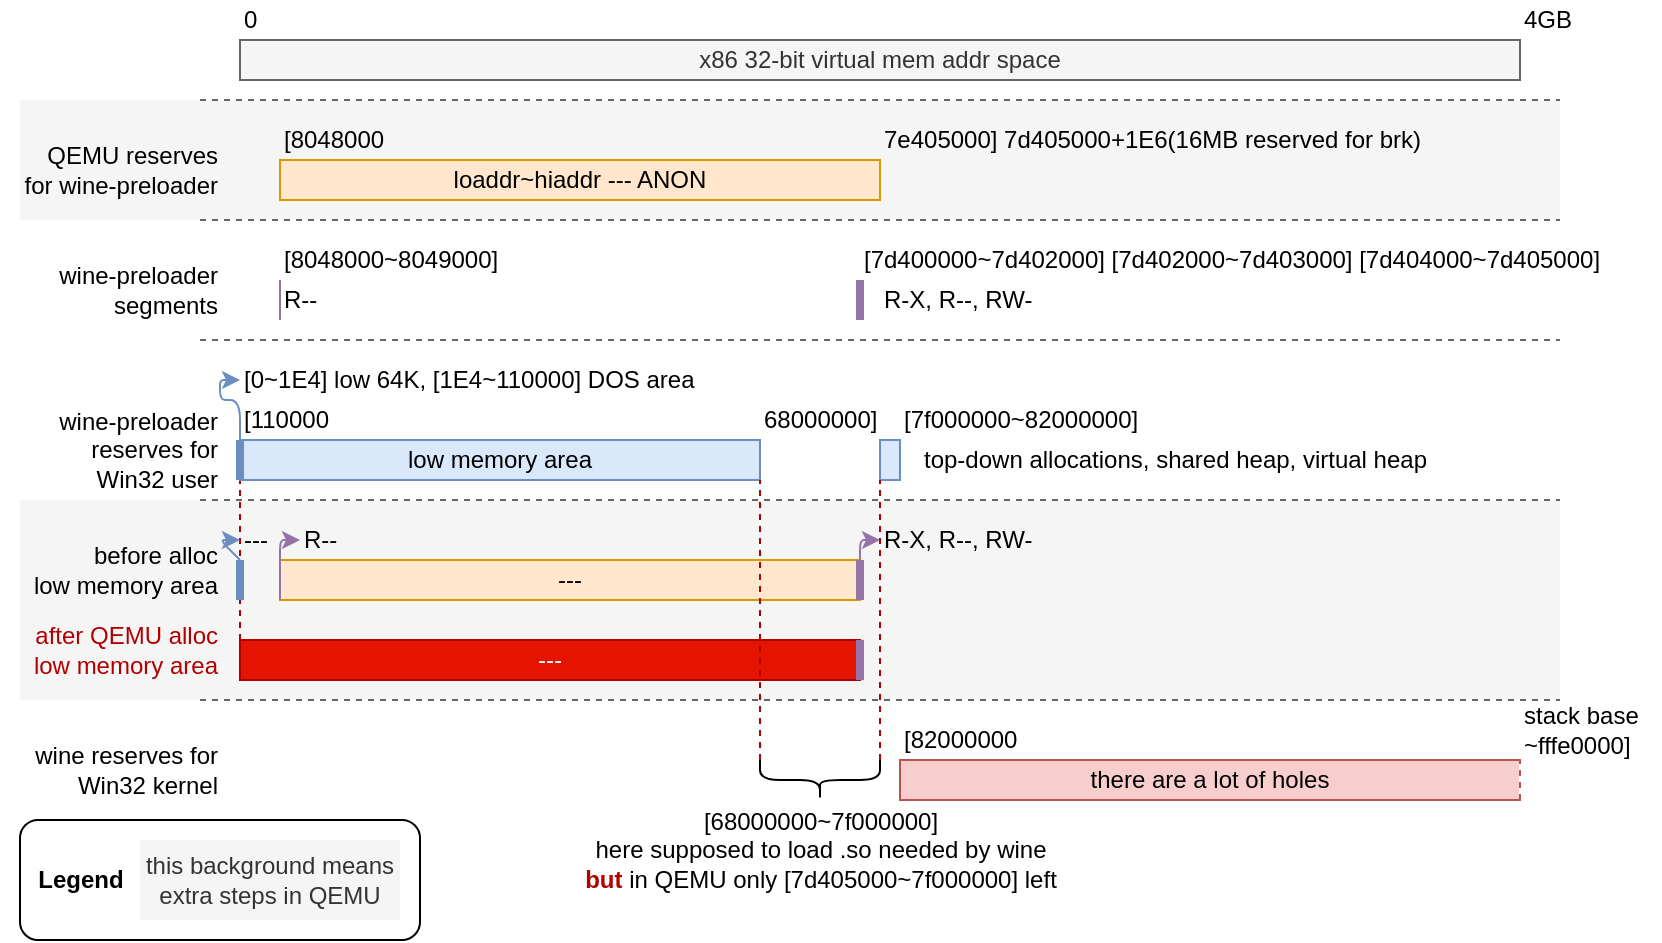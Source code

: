 <mxfile compressed="false" version="13.3.9" type="device">
  <diagram id="2NFi8XDmzRgp8Pa5xk1Z" name="Page-1">
    <mxGraphModel dx="716" dy="439" grid="1" gridSize="10" guides="0" tooltips="1" connect="1" arrows="1" fold="1" page="1" pageScale="1" pageWidth="850" pageHeight="1100" math="0" shadow="0">
      <root>
        <mxCell id="0" />
        <mxCell id="1" parent="0" />
        <mxCell id="RkWsNGdd_fQ8BpbVWcTB-14" value="" style="rounded=1;whiteSpace=wrap;html=1;strokeWidth=1;fillColor=none;" vertex="1" parent="1">
          <mxGeometry x="10" y="430" width="200" height="60" as="geometry" />
        </mxCell>
        <mxCell id="RkWsNGdd_fQ8BpbVWcTB-9" value="" style="rounded=0;whiteSpace=wrap;html=1;strokeWidth=1;fillColor=#f5f5f5;fontColor=#333333;strokeColor=none;" vertex="1" parent="1">
          <mxGeometry x="10" y="70" width="770" height="60" as="geometry" />
        </mxCell>
        <mxCell id="RkWsNGdd_fQ8BpbVWcTB-8" value="" style="rounded=0;whiteSpace=wrap;html=1;strokeWidth=1;fillColor=#f5f5f5;fontColor=#333333;strokeColor=none;" vertex="1" parent="1">
          <mxGeometry x="10" y="270" width="770" height="100" as="geometry" />
        </mxCell>
        <mxCell id="RkWsNGdd_fQ8BpbVWcTB-1" value="" style="endArrow=none;dashed=1;html=1;strokeWidth=1;fillColor=#e51400;strokeColor=#B20000;exitX=0;exitY=0;exitDx=0;exitDy=0;" edge="1" parent="1" source="qK9FB1MhkwIk1Y5yV3EE-4">
          <mxGeometry width="50" height="50" relative="1" as="geometry">
            <mxPoint x="130" y="460" as="sourcePoint" />
            <mxPoint x="120" y="260" as="targetPoint" />
          </mxGeometry>
        </mxCell>
        <mxCell id="jp7LAuQS7kOePJF9EJ---78" value="---" style="rounded=0;whiteSpace=wrap;html=1;fillColor=#ffe6cc;strokeColor=#d79b00;" parent="1" vertex="1">
          <mxGeometry x="140" y="300" width="290" height="20" as="geometry" />
        </mxCell>
        <mxCell id="jp7LAuQS7kOePJF9EJ---27" value="low memory area" style="rounded=0;whiteSpace=wrap;html=1;fillColor=#dae8fc;strokeColor=#6c8ebf;" parent="1" vertex="1">
          <mxGeometry x="120" y="240" width="260" height="20" as="geometry" />
        </mxCell>
        <mxCell id="jp7LAuQS7kOePJF9EJ---5" value="x86 32-bit virtual mem addr space" style="rounded=0;whiteSpace=wrap;html=1;fillColor=#f5f5f5;strokeColor=#666666;fontColor=#333333;" parent="1" vertex="1">
          <mxGeometry x="120" y="40" width="640" height="20" as="geometry" />
        </mxCell>
        <mxCell id="jp7LAuQS7kOePJF9EJ---6" value="0" style="text;html=1;align=left;verticalAlign=middle;resizable=0;points=[];autosize=1;" parent="1" vertex="1">
          <mxGeometry x="120" y="20" width="20" height="20" as="geometry" />
        </mxCell>
        <mxCell id="jp7LAuQS7kOePJF9EJ---7" value="4GB" style="text;html=1;align=left;verticalAlign=middle;resizable=0;points=[];autosize=1;" parent="1" vertex="1">
          <mxGeometry x="760" y="20" width="40" height="20" as="geometry" />
        </mxCell>
        <mxCell id="jp7LAuQS7kOePJF9EJ---8" value="loaddr~hiaddr --- ANON" style="rounded=0;whiteSpace=wrap;html=1;fillColor=#ffe6cc;strokeColor=#d79b00;" parent="1" vertex="1">
          <mxGeometry x="140" y="100" width="300" height="20" as="geometry" />
        </mxCell>
        <mxCell id="jp7LAuQS7kOePJF9EJ---9" value="" style="endArrow=none;html=1;fillColor=#e1d5e7;strokeColor=#9673a6;" parent="1" edge="1">
          <mxGeometry width="50" height="50" relative="1" as="geometry">
            <mxPoint x="140" y="180" as="sourcePoint" />
            <mxPoint x="140" y="160" as="targetPoint" />
          </mxGeometry>
        </mxCell>
        <mxCell id="jp7LAuQS7kOePJF9EJ---10" value="[8048000~8049000]" style="text;html=1;align=left;verticalAlign=middle;resizable=0;points=[];autosize=1;" parent="1" vertex="1">
          <mxGeometry x="140" y="140" width="120" height="20" as="geometry" />
        </mxCell>
        <mxCell id="jp7LAuQS7kOePJF9EJ---11" value="" style="endArrow=none;html=1;fillColor=#e1d5e7;strokeColor=#9673a6;strokeWidth=4;" parent="1" edge="1">
          <mxGeometry width="50" height="50" relative="1" as="geometry">
            <mxPoint x="430" y="180" as="sourcePoint" />
            <mxPoint x="430" y="160" as="targetPoint" />
          </mxGeometry>
        </mxCell>
        <mxCell id="jp7LAuQS7kOePJF9EJ---14" value="[7d400000~7d402000] [7d402000~7d403000] [7d404000~7d405000]" style="text;html=1;align=left;verticalAlign=middle;resizable=0;points=[];autosize=1;" parent="1" vertex="1">
          <mxGeometry x="430" y="140" width="380" height="20" as="geometry" />
        </mxCell>
        <mxCell id="jp7LAuQS7kOePJF9EJ---17" value="R--" style="text;html=1;align=left;verticalAlign=middle;resizable=0;points=[];autosize=1;" parent="1" vertex="1">
          <mxGeometry x="140" y="160" width="30" height="20" as="geometry" />
        </mxCell>
        <mxCell id="jp7LAuQS7kOePJF9EJ---18" value="R-X, R--, RW-" style="text;html=1;align=left;verticalAlign=middle;resizable=0;points=[];autosize=1;" parent="1" vertex="1">
          <mxGeometry x="440" y="160" width="90" height="20" as="geometry" />
        </mxCell>
        <mxCell id="jp7LAuQS7kOePJF9EJ---19" value="wine-preloader&lt;br&gt;segments" style="text;html=1;align=right;verticalAlign=middle;resizable=0;points=[];autosize=1;" parent="1" vertex="1">
          <mxGeometry x="20" y="150" width="90" height="30" as="geometry" />
        </mxCell>
        <mxCell id="jp7LAuQS7kOePJF9EJ---20" value="QEMU reserves&lt;br&gt;for wine-preloader" style="text;html=1;align=right;verticalAlign=middle;resizable=0;points=[];autosize=1;" parent="1" vertex="1">
          <mxGeometry y="90" width="110" height="30" as="geometry" />
        </mxCell>
        <mxCell id="jp7LAuQS7kOePJF9EJ---22" value="[8048000" style="text;html=1;align=left;verticalAlign=middle;resizable=0;points=[];autosize=1;" parent="1" vertex="1">
          <mxGeometry x="140" y="80" width="70" height="20" as="geometry" />
        </mxCell>
        <mxCell id="jp7LAuQS7kOePJF9EJ---23" value="7e405000] 7d405000+1E6(16MB reserved for brk)" style="text;html=1;align=left;verticalAlign=middle;resizable=0;points=[];autosize=1;" parent="1" vertex="1">
          <mxGeometry x="440" y="80" width="280" height="20" as="geometry" />
        </mxCell>
        <mxCell id="jp7LAuQS7kOePJF9EJ---24" value="&lt;font style=&quot;font-size: 12px&quot;&gt;wine-preloader&lt;br&gt;reserves for&lt;br&gt;Win32 user&lt;/font&gt;" style="text;html=1;align=right;verticalAlign=middle;resizable=0;points=[];autosize=1;" parent="1" vertex="1">
          <mxGeometry x="20" y="220" width="90" height="50" as="geometry" />
        </mxCell>
        <mxCell id="jp7LAuQS7kOePJF9EJ---25" value="" style="endArrow=none;html=1;strokeWidth=4;fillColor=#dae8fc;strokeColor=#6c8ebf;" parent="1" edge="1">
          <mxGeometry width="50" height="50" relative="1" as="geometry">
            <mxPoint x="120" y="260" as="sourcePoint" />
            <mxPoint x="120" y="240" as="targetPoint" />
          </mxGeometry>
        </mxCell>
        <mxCell id="jp7LAuQS7kOePJF9EJ---26" value="[0~1E4] low 64K, [1E4~110000] DOS area" style="text;html=1;align=left;verticalAlign=middle;resizable=0;points=[];autosize=1;" parent="1" vertex="1">
          <mxGeometry x="120" y="200" width="240" height="20" as="geometry" />
        </mxCell>
        <mxCell id="jp7LAuQS7kOePJF9EJ---30" value="68000000]" style="text;html=1;align=left;verticalAlign=middle;resizable=0;points=[];autosize=1;" parent="1" vertex="1">
          <mxGeometry x="380" y="220" width="70" height="20" as="geometry" />
        </mxCell>
        <mxCell id="jp7LAuQS7kOePJF9EJ---53" value="wine reserves for&lt;br&gt;Win32 kernel" style="text;html=1;align=right;verticalAlign=middle;resizable=0;points=[];autosize=1;" parent="1" vertex="1">
          <mxGeometry y="390" width="110" height="30" as="geometry" />
        </mxCell>
        <mxCell id="jp7LAuQS7kOePJF9EJ---54" value="there are a lot of holes" style="rounded=0;whiteSpace=wrap;html=1;fillColor=#f8cecc;strokeColor=#b85450;" parent="1" vertex="1">
          <mxGeometry x="450" y="400" width="310" height="20" as="geometry" />
        </mxCell>
        <mxCell id="jp7LAuQS7kOePJF9EJ---56" value="" style="endArrow=classic;html=1;strokeWidth=1;fillColor=#dae8fc;strokeColor=#6c8ebf;" parent="1" edge="1">
          <mxGeometry width="50" height="50" relative="1" as="geometry">
            <mxPoint x="120" y="240" as="sourcePoint" />
            <mxPoint x="120" y="210" as="targetPoint" />
            <Array as="points">
              <mxPoint x="120" y="220" />
              <mxPoint x="110" y="220" />
              <mxPoint x="110" y="210" />
            </Array>
          </mxGeometry>
        </mxCell>
        <mxCell id="jp7LAuQS7kOePJF9EJ---57" value="[110000" style="text;html=1;align=left;verticalAlign=middle;resizable=0;points=[];autosize=1;" parent="1" vertex="1">
          <mxGeometry x="120" y="220" width="60" height="20" as="geometry" />
        </mxCell>
        <mxCell id="jp7LAuQS7kOePJF9EJ---58" value="" style="endArrow=none;html=1;strokeWidth=1;strokeColor=#FFFFFF;" parent="1" edge="1">
          <mxGeometry width="50" height="50" relative="1" as="geometry">
            <mxPoint x="760" y="420" as="sourcePoint" />
            <mxPoint x="760" y="400" as="targetPoint" />
          </mxGeometry>
        </mxCell>
        <mxCell id="jp7LAuQS7kOePJF9EJ---59" value="" style="endArrow=none;dashed=1;html=1;strokeWidth=1;fillColor=#f8cecc;strokeColor=#b85450;" parent="1" edge="1">
          <mxGeometry width="50" height="50" relative="1" as="geometry">
            <mxPoint x="760" y="420" as="sourcePoint" />
            <mxPoint x="760" y="400" as="targetPoint" />
          </mxGeometry>
        </mxCell>
        <mxCell id="jp7LAuQS7kOePJF9EJ---60" value="[82000000" style="text;html=1;align=left;verticalAlign=middle;resizable=0;points=[];autosize=1;" parent="1" vertex="1">
          <mxGeometry x="450" y="380" width="70" height="20" as="geometry" />
        </mxCell>
        <mxCell id="jp7LAuQS7kOePJF9EJ---61" value="stack base&lt;br&gt;~fffe0000]" style="text;html=1;align=left;verticalAlign=middle;resizable=0;points=[];autosize=1;" parent="1" vertex="1">
          <mxGeometry x="760" y="370" width="70" height="30" as="geometry" />
        </mxCell>
        <mxCell id="jp7LAuQS7kOePJF9EJ---63" value="" style="rounded=0;whiteSpace=wrap;html=1;fillColor=#dae8fc;strokeColor=#6c8ebf;" parent="1" vertex="1">
          <mxGeometry x="440" y="240" width="10" height="20" as="geometry" />
        </mxCell>
        <mxCell id="jp7LAuQS7kOePJF9EJ---64" value="[7f000000~82000000]" style="text;html=1;align=left;verticalAlign=middle;resizable=0;points=[];autosize=1;" parent="1" vertex="1">
          <mxGeometry x="450" y="220" width="130" height="20" as="geometry" />
        </mxCell>
        <mxCell id="jp7LAuQS7kOePJF9EJ---65" value="top-down allocations, shared heap, virtual heap" style="text;html=1;align=left;verticalAlign=middle;resizable=0;points=[];autosize=1;" parent="1" vertex="1">
          <mxGeometry x="460" y="240" width="270" height="20" as="geometry" />
        </mxCell>
        <mxCell id="jp7LAuQS7kOePJF9EJ---67" value="" style="endArrow=none;dashed=1;html=1;strokeWidth=1;fillColor=#f5f5f5;strokeColor=#666666;" parent="1" edge="1">
          <mxGeometry width="50" height="50" relative="1" as="geometry">
            <mxPoint x="100" y="70" as="sourcePoint" />
            <mxPoint x="780" y="70" as="targetPoint" />
          </mxGeometry>
        </mxCell>
        <mxCell id="jp7LAuQS7kOePJF9EJ---68" value="" style="endArrow=none;dashed=1;html=1;strokeWidth=1;fillColor=#f5f5f5;strokeColor=#666666;" parent="1" edge="1">
          <mxGeometry width="50" height="50" relative="1" as="geometry">
            <mxPoint x="100.0" y="130" as="sourcePoint" />
            <mxPoint x="780" y="130" as="targetPoint" />
          </mxGeometry>
        </mxCell>
        <mxCell id="jp7LAuQS7kOePJF9EJ---69" value="" style="endArrow=none;dashed=1;html=1;strokeWidth=1;fillColor=#f5f5f5;strokeColor=#666666;" parent="1" edge="1">
          <mxGeometry width="50" height="50" relative="1" as="geometry">
            <mxPoint x="100.0" y="190" as="sourcePoint" />
            <mxPoint x="780" y="190" as="targetPoint" />
          </mxGeometry>
        </mxCell>
        <mxCell id="jp7LAuQS7kOePJF9EJ---70" value="" style="endArrow=none;dashed=1;html=1;strokeWidth=1;fillColor=#f5f5f5;strokeColor=#666666;" parent="1" edge="1">
          <mxGeometry width="50" height="50" relative="1" as="geometry">
            <mxPoint x="100.0" y="370" as="sourcePoint" />
            <mxPoint x="780" y="370" as="targetPoint" />
          </mxGeometry>
        </mxCell>
        <mxCell id="jp7LAuQS7kOePJF9EJ---75" value="" style="endArrow=none;html=1;strokeWidth=4;fillColor=#dae8fc;strokeColor=#6c8ebf;" parent="1" edge="1">
          <mxGeometry width="50" height="50" relative="1" as="geometry">
            <mxPoint x="120.0" y="320" as="sourcePoint" />
            <mxPoint x="120.0" y="300" as="targetPoint" />
          </mxGeometry>
        </mxCell>
        <mxCell id="jp7LAuQS7kOePJF9EJ---76" value="" style="endArrow=none;html=1;fillColor=#e1d5e7;strokeColor=#9673a6;" parent="1" edge="1">
          <mxGeometry width="50" height="50" relative="1" as="geometry">
            <mxPoint x="140" y="320" as="sourcePoint" />
            <mxPoint x="140" y="300" as="targetPoint" />
          </mxGeometry>
        </mxCell>
        <mxCell id="jp7LAuQS7kOePJF9EJ---77" value="" style="endArrow=none;html=1;fillColor=#e1d5e7;strokeColor=#9673a6;strokeWidth=4;" parent="1" edge="1">
          <mxGeometry width="50" height="50" relative="1" as="geometry">
            <mxPoint x="430" y="320" as="sourcePoint" />
            <mxPoint x="430" y="300" as="targetPoint" />
          </mxGeometry>
        </mxCell>
        <mxCell id="jp7LAuQS7kOePJF9EJ---79" value="R--" style="text;html=1;align=left;verticalAlign=middle;resizable=0;points=[];autosize=1;" parent="1" vertex="1">
          <mxGeometry x="150" y="280" width="30" height="20" as="geometry" />
        </mxCell>
        <mxCell id="jp7LAuQS7kOePJF9EJ---80" value="---" style="text;html=1;align=left;verticalAlign=middle;resizable=0;points=[];autosize=1;" parent="1" vertex="1">
          <mxGeometry x="120" y="280" width="30" height="20" as="geometry" />
        </mxCell>
        <mxCell id="jp7LAuQS7kOePJF9EJ---82" value="R-X, R--, RW-" style="text;html=1;align=left;verticalAlign=middle;resizable=0;points=[];autosize=1;" parent="1" vertex="1">
          <mxGeometry x="440" y="280" width="90" height="20" as="geometry" />
        </mxCell>
        <mxCell id="jp7LAuQS7kOePJF9EJ---85" value="" style="endArrow=classic;html=1;strokeColor=#9673a6;strokeWidth=1;fillColor=#e1d5e7;" parent="1" edge="1">
          <mxGeometry width="50" height="50" relative="1" as="geometry">
            <mxPoint x="140" y="300" as="sourcePoint" />
            <mxPoint x="150" y="290" as="targetPoint" />
            <Array as="points">
              <mxPoint x="140" y="290" />
            </Array>
          </mxGeometry>
        </mxCell>
        <mxCell id="jp7LAuQS7kOePJF9EJ---88" value="" style="endArrow=classic;html=1;strokeColor=#6c8ebf;strokeWidth=1;fillColor=#dae8fc;" parent="1" edge="1">
          <mxGeometry width="50" height="50" relative="1" as="geometry">
            <mxPoint x="120" y="300" as="sourcePoint" />
            <mxPoint x="120" y="290" as="targetPoint" />
            <Array as="points">
              <mxPoint x="110" y="290" />
            </Array>
          </mxGeometry>
        </mxCell>
        <mxCell id="jp7LAuQS7kOePJF9EJ---89" value="" style="endArrow=classic;html=1;strokeColor=#9673a6;strokeWidth=1;fillColor=#e1d5e7;" parent="1" edge="1">
          <mxGeometry width="50" height="50" relative="1" as="geometry">
            <mxPoint x="430" y="300" as="sourcePoint" />
            <mxPoint x="440" y="290" as="targetPoint" />
            <Array as="points">
              <mxPoint x="430" y="290" />
            </Array>
          </mxGeometry>
        </mxCell>
        <mxCell id="qK9FB1MhkwIk1Y5yV3EE-1" value="&lt;div&gt;&lt;span&gt;before alloc&lt;/span&gt;&lt;/div&gt;&lt;div&gt;&lt;span&gt;&lt;/span&gt;&lt;span&gt;low&amp;nbsp;&lt;/span&gt;&lt;span&gt;memory area&lt;/span&gt;&lt;/div&gt;" style="text;html=1;align=right;verticalAlign=middle;resizable=0;points=[];autosize=1;" parent="1" vertex="1">
          <mxGeometry y="290" width="110" height="30" as="geometry" />
        </mxCell>
        <mxCell id="qK9FB1MhkwIk1Y5yV3EE-2" value="&lt;div&gt;&lt;span&gt;&lt;font color=&quot;#b20000&quot;&gt;after QEMU alloc&lt;/font&gt;&lt;/span&gt;&lt;/div&gt;&lt;div&gt;&lt;font color=&quot;#b20000&quot;&gt;&lt;span&gt;low&amp;nbsp;&lt;/span&gt;&lt;span&gt;memory area&lt;/span&gt;&lt;/font&gt;&lt;/div&gt;" style="text;html=1;align=right;verticalAlign=middle;resizable=0;points=[];autosize=1;" parent="1" vertex="1">
          <mxGeometry y="330" width="110" height="30" as="geometry" />
        </mxCell>
        <mxCell id="qK9FB1MhkwIk1Y5yV3EE-4" value="---" style="rounded=0;whiteSpace=wrap;html=1;fillColor=#e51400;strokeColor=#B20000;fontColor=#ffffff;" parent="1" vertex="1">
          <mxGeometry x="120" y="340" width="310" height="20" as="geometry" />
        </mxCell>
        <mxCell id="qK9FB1MhkwIk1Y5yV3EE-5" value="" style="endArrow=none;html=1;fillColor=#e1d5e7;strokeColor=#9673a6;strokeWidth=4;exitX=1;exitY=1;exitDx=0;exitDy=0;entryX=1;entryY=0;entryDx=0;entryDy=0;" parent="1" source="qK9FB1MhkwIk1Y5yV3EE-4" target="qK9FB1MhkwIk1Y5yV3EE-4" edge="1">
          <mxGeometry width="50" height="50" relative="1" as="geometry">
            <mxPoint x="450" y="330" as="sourcePoint" />
            <mxPoint x="450" y="310" as="targetPoint" />
          </mxGeometry>
        </mxCell>
        <mxCell id="RkWsNGdd_fQ8BpbVWcTB-2" value="" style="endArrow=none;dashed=1;html=1;strokeWidth=1;fillColor=#e51400;strokeColor=#B20000;exitX=1;exitY=0;exitDx=0;exitDy=0;exitPerimeter=0;" edge="1" parent="1" source="RkWsNGdd_fQ8BpbVWcTB-4">
          <mxGeometry width="50" height="50" relative="1" as="geometry">
            <mxPoint x="380" y="420" as="sourcePoint" />
            <mxPoint x="380" y="260" as="targetPoint" />
          </mxGeometry>
        </mxCell>
        <mxCell id="RkWsNGdd_fQ8BpbVWcTB-3" value="" style="endArrow=none;dashed=1;html=1;strokeWidth=1;fillColor=#e51400;strokeColor=#B20000;exitX=1;exitY=1;exitDx=0;exitDy=0;exitPerimeter=0;entryX=0;entryY=1;entryDx=0;entryDy=0;" edge="1" parent="1" source="RkWsNGdd_fQ8BpbVWcTB-4" target="jp7LAuQS7kOePJF9EJ---63">
          <mxGeometry width="50" height="50" relative="1" as="geometry">
            <mxPoint x="440" y="340" as="sourcePoint" />
            <mxPoint x="520" y="320" as="targetPoint" />
            <Array as="points" />
          </mxGeometry>
        </mxCell>
        <mxCell id="RkWsNGdd_fQ8BpbVWcTB-4" value="" style="shape=curlyBracket;whiteSpace=wrap;html=1;rounded=1;rotation=-90;strokeWidth=1;" vertex="1" parent="1">
          <mxGeometry x="400" y="380" width="20" height="60" as="geometry" />
        </mxCell>
        <mxCell id="RkWsNGdd_fQ8BpbVWcTB-5" value="[68000000~7f000000]&lt;br&gt;here supposed to load .so needed by wine&lt;br&gt;&lt;b&gt;&lt;font color=&quot;#b20000&quot;&gt;but&lt;/font&gt;&lt;/b&gt; in QEMU only [7d405000~7f000000] left" style="text;html=1;align=center;verticalAlign=middle;resizable=0;points=[];autosize=1;" vertex="1" parent="1">
          <mxGeometry x="285" y="420" width="250" height="50" as="geometry" />
        </mxCell>
        <mxCell id="RkWsNGdd_fQ8BpbVWcTB-6" value="" style="endArrow=none;dashed=1;html=1;strokeWidth=1;fillColor=#f5f5f5;strokeColor=#666666;" edge="1" parent="1">
          <mxGeometry width="50" height="50" relative="1" as="geometry">
            <mxPoint x="100.0" y="270" as="sourcePoint" />
            <mxPoint x="780" y="270" as="targetPoint" />
          </mxGeometry>
        </mxCell>
        <mxCell id="RkWsNGdd_fQ8BpbVWcTB-11" value="&lt;b&gt;Legend&lt;/b&gt;" style="text;html=1;align=center;verticalAlign=middle;resizable=0;points=[];autosize=1;" vertex="1" parent="1">
          <mxGeometry x="10" y="450" width="60" height="20" as="geometry" />
        </mxCell>
        <mxCell id="RkWsNGdd_fQ8BpbVWcTB-13" value="this background means extra steps in QEMU" style="rounded=0;whiteSpace=wrap;html=1;strokeWidth=1;fillColor=#f5f5f5;fontColor=#333333;strokeColor=none;" vertex="1" parent="1">
          <mxGeometry x="70" y="440" width="130" height="40" as="geometry" />
        </mxCell>
      </root>
    </mxGraphModel>
  </diagram>
</mxfile>
